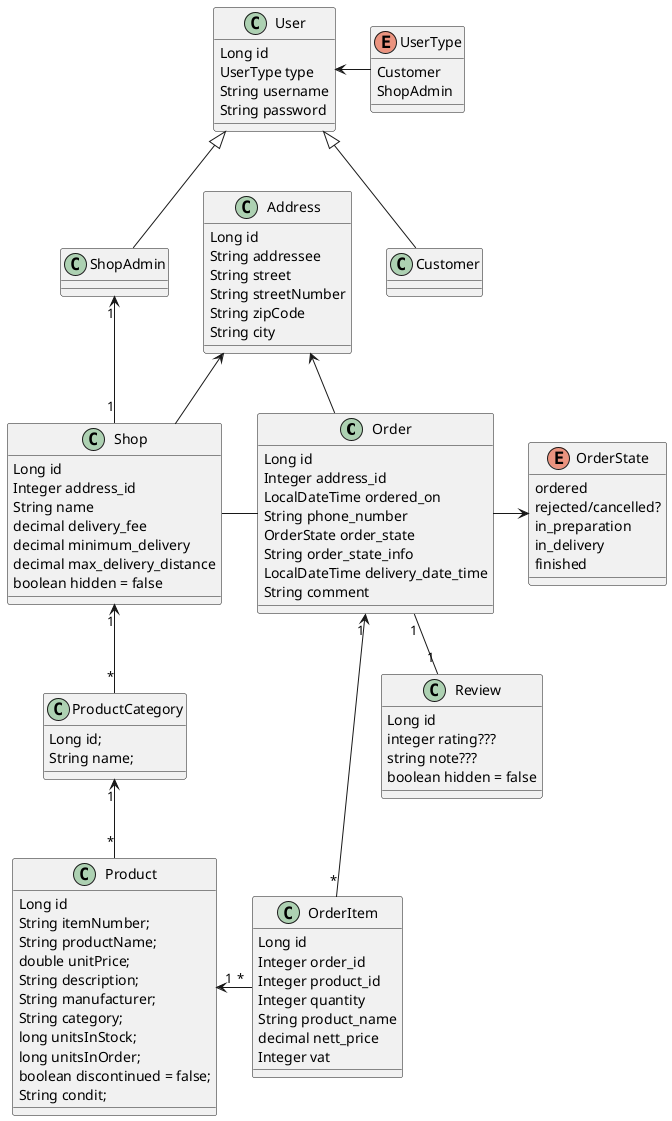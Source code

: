 @startuml

class Order {
  Long id
  Integer address_id
  LocalDateTime ordered_on
  String phone_number
  OrderState order_state
  String order_state_info
  LocalDateTime delivery_date_time
  String comment
}

class OrderItem {
  Long id
  Integer order_id
  Integer product_id
  Integer quantity
  String product_name
  decimal nett_price
  Integer vat
}

class Shop {
  Long id
  Integer address_id
  String name
  decimal delivery_fee
  decimal minimum_delivery
  decimal max_delivery_distance
  boolean hidden = false
}


class ProductCategory {
  Long id;
  String name;
}

class Product {
  Long id
  String itemNumber;
  String productName;
  double unitPrice;
  String description;
  String manufacturer;
  String category;
  long unitsInStock;
  long unitsInOrder;
  boolean discontinued = false;
  String condit;
}

class User {
  Long id
  UserType type
  String username
  String password
}

class ShopAdmin {
}

class Customer {
}

enum UserType {
Customer
ShopAdmin
}

class Address {
  Long id
  String addressee
  String street
  String streetNumber
  String zipCode
  String city
}

enum OrderState {
  ordered
  rejected/cancelled?
  in_preparation
  in_delivery
  finished
}

User <-r- UserType

User <|-- ShopAdmin
User <|-- Customer
ShopAdmin "1" <-- "1" Shop

Product "*" -u-> "1" ProductCategory
OrderItem "*" -l-> "1" Order
ProductCategory "*" -u-> "1" Shop
OrderItem "*" -l-> "1" Product

Shop -u-> Address
Order -l- Shop

Order -r-> OrderState
Order -u-> Address

Order "1" -- "1" Review

class Review {
  Long id
  integer rating???
  string note???
  boolean hidden = false
}

@enduml